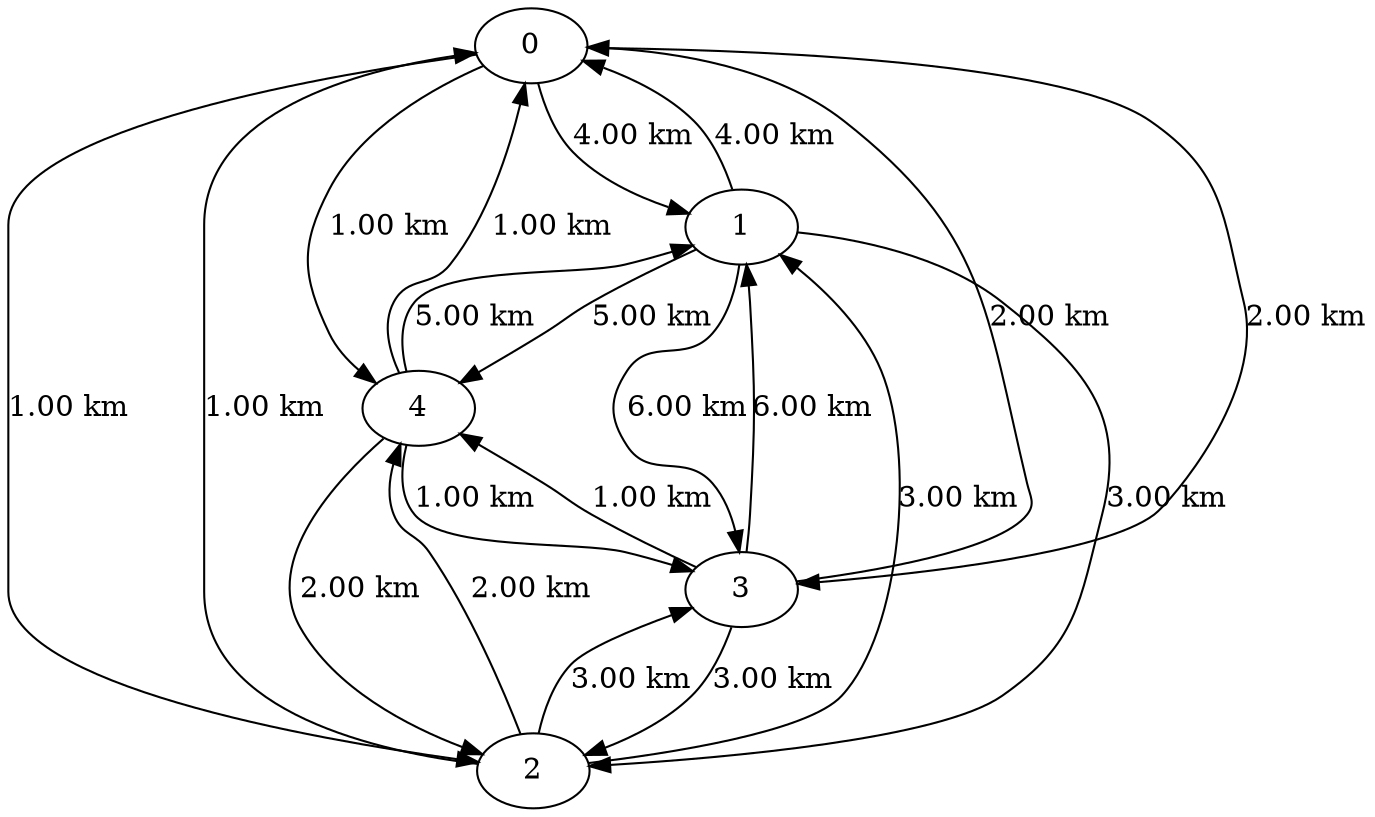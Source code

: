 digraph My_graph {
0 -> 1 [label="4.00 km"];
0 -> 2 [label="1.00 km"];
0 -> 3 [label="2.00 km"];
0 -> 4 [label="1.00 km"];
1 -> 0 [label="4.00 km"];
1 -> 2 [label="3.00 km"];
1 -> 3 [label="6.00 km"];
1 -> 4 [label="5.00 km"];
2 -> 0 [label="1.00 km"];
2 -> 1 [label="3.00 km"];
2 -> 3 [label="3.00 km"];
2 -> 4 [label="2.00 km"];
3 -> 0 [label="2.00 km"];
3 -> 1 [label="6.00 km"];
3 -> 2 [label="3.00 km"];
3 -> 4 [label="1.00 km"];
4 -> 0 [label="1.00 km"];
4 -> 1 [label="5.00 km"];
4 -> 2 [label="2.00 km"];
4 -> 3 [label="1.00 km"];
}
